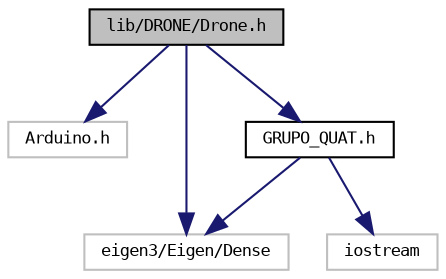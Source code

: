 digraph "lib/DRONE/Drone.h"
{
 // LATEX_PDF_SIZE
  bgcolor="transparent";
  edge [fontname="DejaVuSansMono",fontsize="8",labelfontname="DejaVuSansMono",labelfontsize="8"];
  node [fontname="DejaVuSansMono",fontsize="8",shape=record];
  Node1 [label="lib/DRONE/Drone.h",height=0.2,width=0.4,color="black", fillcolor="grey75", style="filled", fontcolor="black",tooltip=" "];
  Node1 -> Node2 [color="midnightblue",fontsize="8",style="solid",fontname="DejaVuSansMono"];
  Node2 [label="Arduino.h",height=0.2,width=0.4,color="grey75",tooltip=" "];
  Node1 -> Node3 [color="midnightblue",fontsize="8",style="solid",fontname="DejaVuSansMono"];
  Node3 [label="GRUPO_QUAT.h",height=0.2,width=0.4,color="black",URL="$GRUPO__QUAT_8h.html",tooltip="Cabecalho com funcoes de quaternion."];
  Node3 -> Node4 [color="midnightblue",fontsize="8",style="solid",fontname="DejaVuSansMono"];
  Node4 [label="eigen3/Eigen/Dense",height=0.2,width=0.4,color="grey75",tooltip=" "];
  Node3 -> Node5 [color="midnightblue",fontsize="8",style="solid",fontname="DejaVuSansMono"];
  Node5 [label="iostream",height=0.2,width=0.4,color="grey75",tooltip=" "];
  Node1 -> Node4 [color="midnightblue",fontsize="8",style="solid",fontname="DejaVuSansMono"];
}
